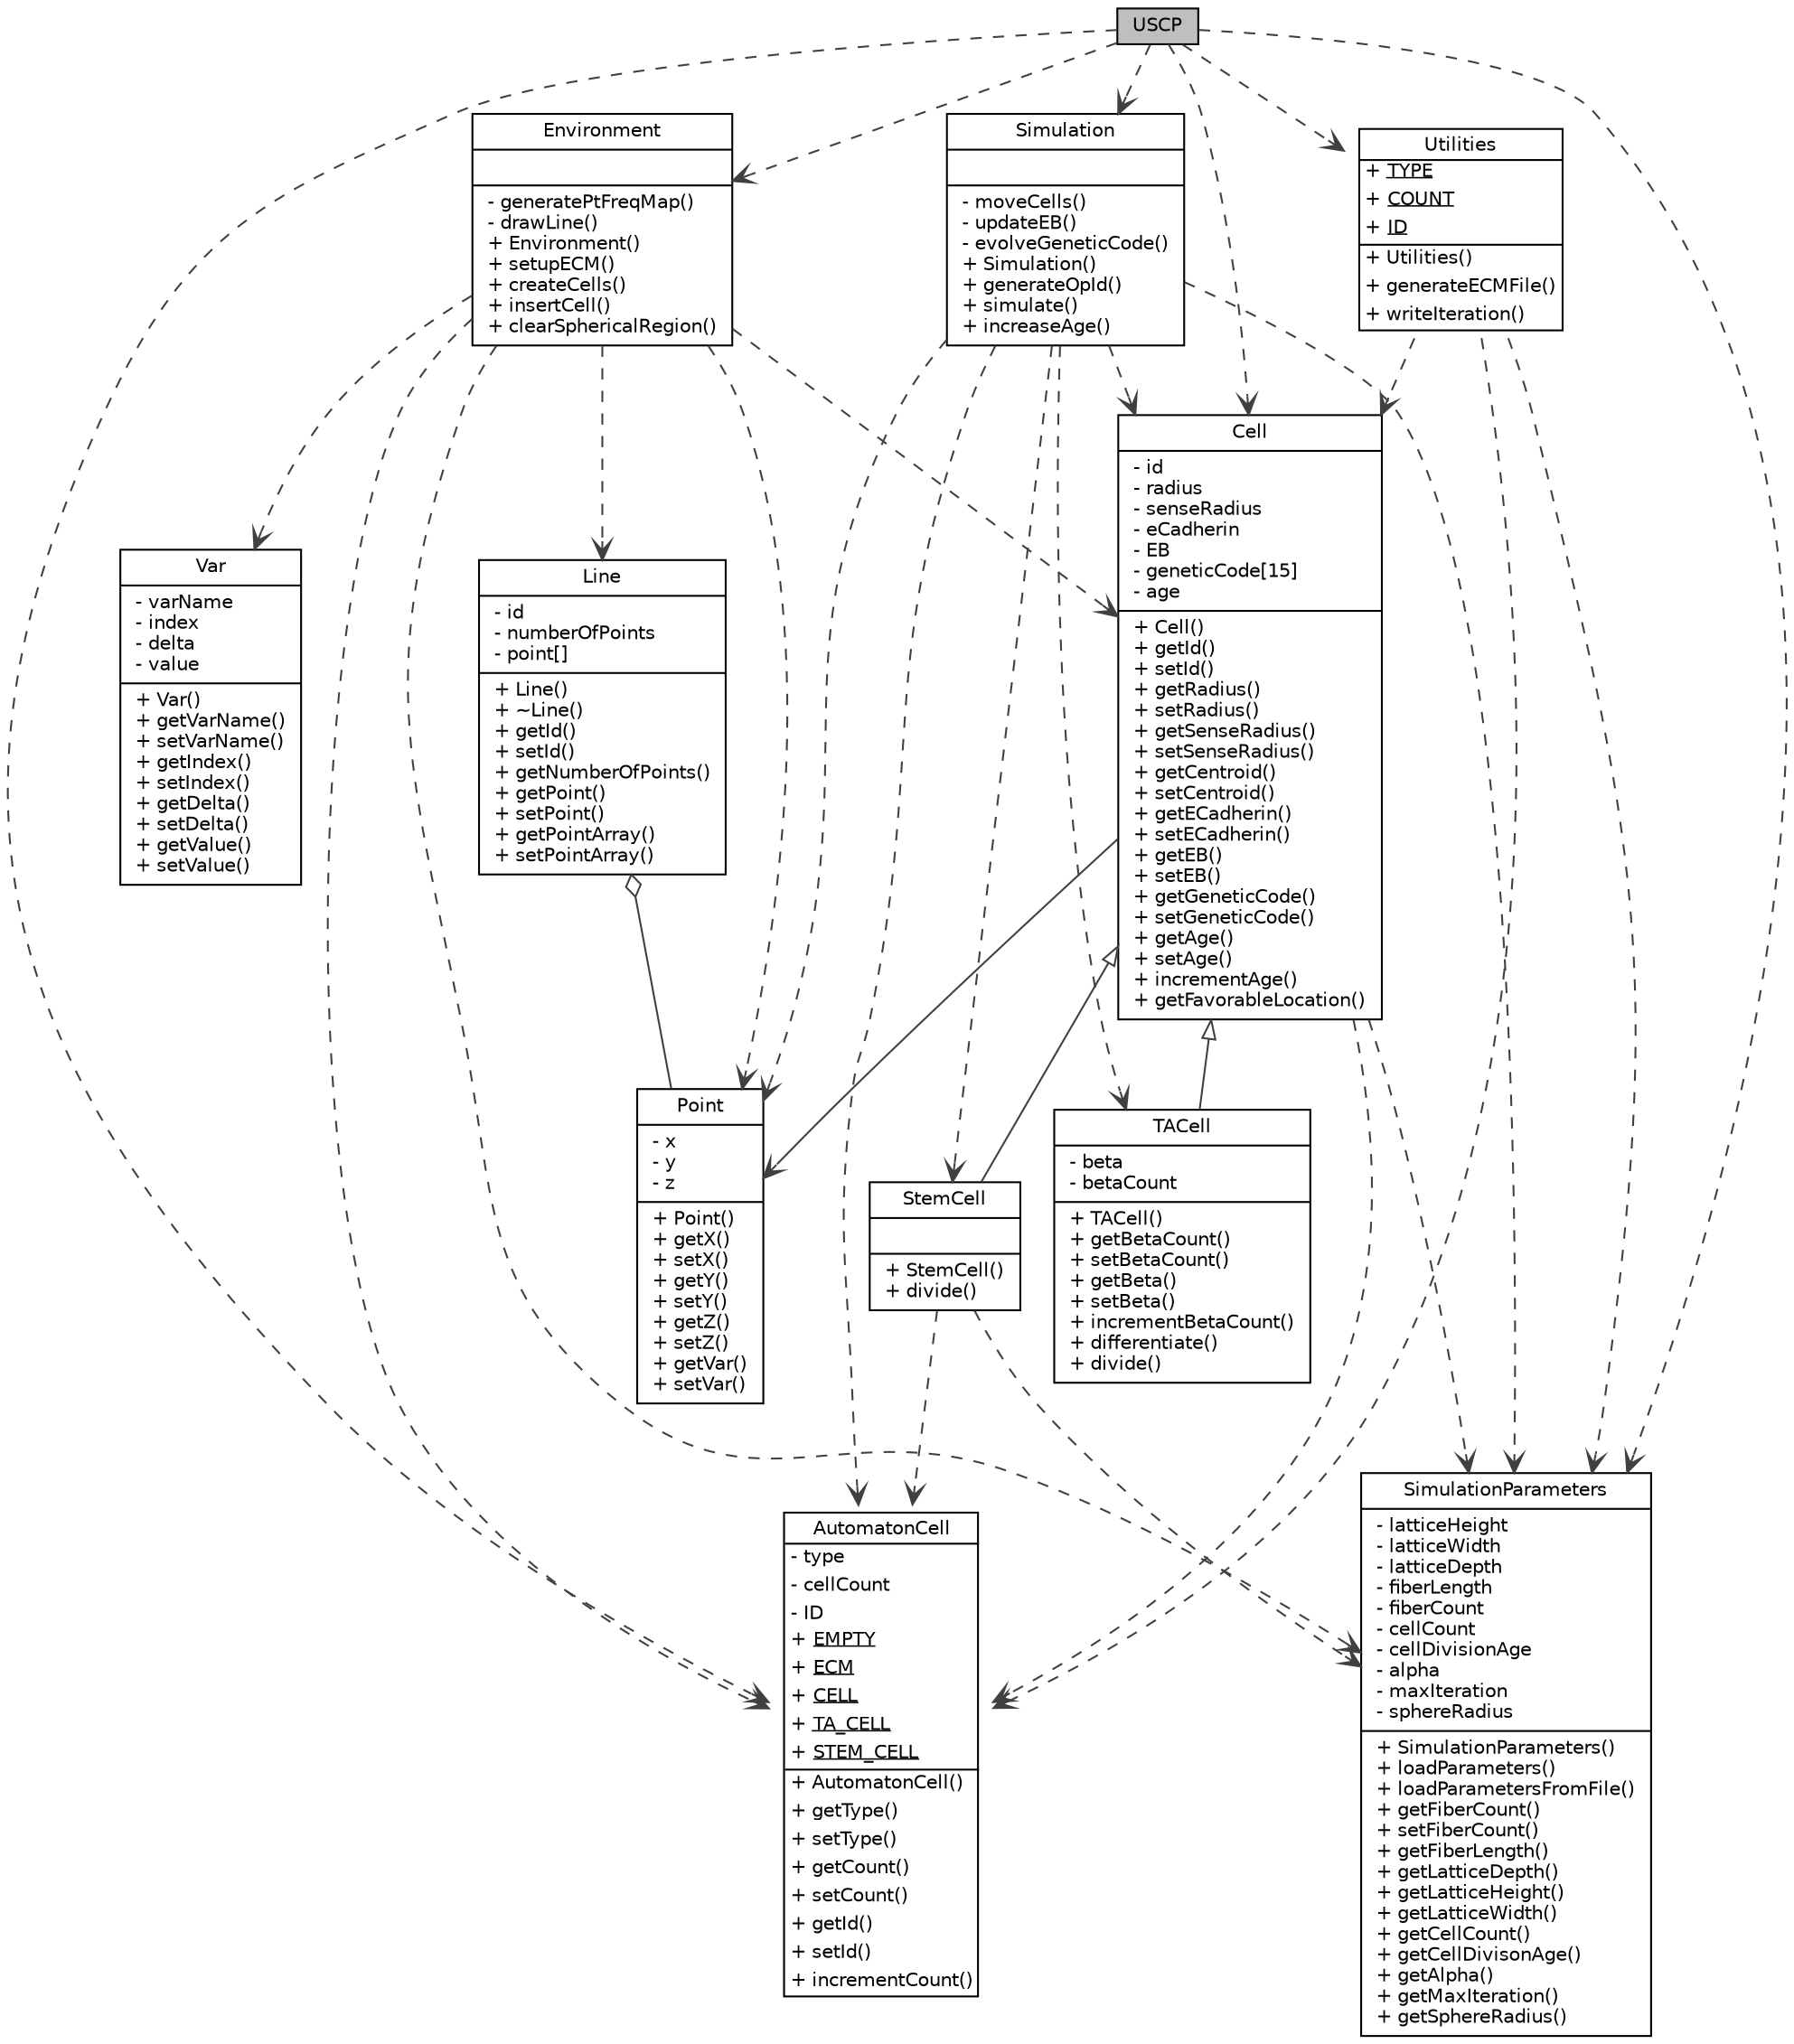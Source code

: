 digraph "Class_Diagram" {
//	size="5.5,9"
	//----------------------------------------------------------------------------------------------
	edge [fontname="Helvetica",fontsize="10",labelfontname="Helvetica",labelfontsize="10"];

node [fontname="Helvetica",fontsize="10",shape=record];
//----------------------------------------------------------------------------------------------

uscp [label="USCP",height=0.2,width=0.4,color="black", fillcolor="grey75", style="filled" fontcolor="black"];

//----------------------------------------------------------------------------------------------
automaton_cell [label=<
<TABLE ALIGN="LEFT" CELLBORDER="0" CELLSPACING="0" >
<TR><TD>AutomatonCell</TD></TR>
<HR/>
<TR><TD ALIGN="LEFT">- type</TD></TR>
<TR><TD ALIGN="LEFT">- cellCount</TD></TR>
<TR><TD ALIGN="LEFT">- ID</TD></TR>
<TR><TD ALIGN="LEFT">+ <u>EMPTY</u></TD></TR>
<TR><TD ALIGN="LEFT">+ <U>ECM</U></TD></TR>
<TR><TD ALIGN="LEFT">+ <U>CELL</U></TD></TR>
<TR><TD ALIGN="LEFT">+ <U>TA_CELL</U></TD></TR>
<TR><TD ALIGN="LEFT">+ <U>STEM_CELL</U></TD></TR>
<HR/>
<TR><TD ALIGN="LEFT">+ AutomatonCell()</TD></TR>
<TR><TD ALIGN="LEFT">+ getType()</TD></TR>
<TR><TD ALIGN="LEFT">+ setType()</TD></TR>
<TR><TD ALIGN="LEFT">+ getCount()</TD></TR>
<TR><TD ALIGN="LEFT">+ setCount()</TD></TR>
<TR><TD ALIGN="LEFT">+ getId()</TD></TR>
<TR><TD ALIGN="LEFT">+ setId()</TD></TR>
<TR><TD ALIGN="LEFT">+ incrementCount()</TD></TR>
</TABLE>
>,shape=plaintext,height=0.2,width=0.4,color="black", fillcolor="white", style="filled" fontcolor="black"];

//----------------------------------------------------------------------------------------------
cell [label="{Cell\n|- id\l- radius\l- senseRadius\l- eCadherin\l- EB\l- geneticCode[15]\l- age\l|+ Cell()\l+ getId()\l+ setId()\l+ getRadius()\l+ setRadius()\l+ getSenseRadius()\l+ setSenseRadius()\l+ getCentroid()\l+ setCentroid()\l+ getECadherin()\l+ setECadherin()\l+ getEB()\l+ setEB()\l+ getGeneticCode()\l+ setGeneticCode()\l+ getAge()\l+ setAge()\l+ incrementAge()\l+ getFavorableLocation()\l}",height=0.2,width=0.4,color="black", fillcolor="white", style="filled" fontcolor="black"];

//----------------------------------------------------------------------------------------------
environment [label="{Environment\n||- generatePtFreqMap()\l- drawLine()\l+ Environment()\l+ setupECM()\l+ createCells()\l+ insertCell()\l+ clearSphericalRegion()\l}",height=0.2,width=0.4,color="black", fillcolor="white", style="filled" fontcolor="black"];

//----------------------------------------------------------------------------------------------
line [label="{Line\n|- id\l- numberOfPoints\l- point[]\l|+ Line()\l+ ~Line()\l+ getId()\l+ setId()\l+ getNumberOfPoints()\l+ getPoint()\l+ setPoint()\l+ getPointArray()\l+ setPointArray()\l}",height=0.2,width=0.4,color="black", fillcolor="white", style="filled" fontcolor="black"];

//----------------------------------------------------------------------------------------------
point [label="{Point\n|- x\l- y\l- z\l|+ Point()\l+ getX()\l+ setX()\l+ getY()\l+ setY()\l+ getZ()\l+ setZ()\l+ getVar()\l+ setVar()\l}",height=0.2,width=0.4,color="black", fillcolor="white", style="filled" fontcolor="black"];

//----------------------------------------------------------------------------------------------
simulation [label="{Simulation\n||- moveCells()\l- updateEB()\l- evolveGeneticCode()\l+ Simulation()\l+ generateOpId()\l+ simulate()\l+ increaseAge()\l}",height=0.2,width=0.4,color="black", fillcolor="white", style="filled" fontcolor="black"];

//----------------------------------------------------------------------------------------------
simulation_param [label="{SimulationParameters\n|- latticeHeight\l- latticeWidth\l- latticeDepth\l- fiberLength\l- fiberCount\l- cellCount\l- cellDivisionAge\l- alpha\l- maxIteration\l- sphereRadius\l|+ SimulationParameters()\l+ loadParameters()\l+ loadParametersFromFile()\l+ getFiberCount()\l+ setFiberCount()\l+ getFiberLength()\l+ getLatticeDepth()\l+ getLatticeHeight()\l+ getLatticeWidth()\l+ getCellCount()\l+ getCellDivisonAge()\l+ getAlpha()\l+ getMaxIteration()\l+ getSphereRadius()\l}",height=0.2,width=0.4,color="black", fillcolor="white", style="filled" fontcolor="black"];

//----------------------------------------------------------------------------------------------
utilities [label=<<TABLE ALIGN="LEFT" CELLBORDER="0" CELLSPACING="0" ><TR><TD>Utilities</TD></TR><HR/><TR><TD ALIGN="LEFT">+ <u>TYPE</u></TD></TR><TR><TD ALIGN="LEFT">+ <U>COUNT</U></TD></TR><TR><TD ALIGN="LEFT">+ <U>ID</U></TD></TR><HR/><TR><TD ALIGN="LEFT">+ Utilities()</TD></TR><TR><TD ALIGN="LEFT">+ generateECMFile()</TD></TR><TR><TD ALIGN="LEFT">+ writeIteration()</TD></TR></TABLE>>,shape=plaintext,height=0.2,width=0.4,color="black", fillcolor="white", style="filled" fontcolor="black"];

//----------------------------------------------------------------------------------------------
var [label="{Var\n|- varName\l- index\l- delta\l- value\l|+ Var()\l+ getVarName()\l+ setVarName()\l+ getIndex()\l+ setIndex()\l+ getDelta()\l+ setDelta()\l+ getValue()\l+ setValue()\l}",height=0.2,width=0.4,color="black", fillcolor="white", style="filled" fontcolor="black"];

//----------------------------------------------------------------------------------------------
stem_cell [label="{StemCell\n||+ StemCell()\l+ divide()\l}",height=0.2,width=0.4,color="black", fillcolor="white", style="filled" fontcolor="black"];

//----------------------------------------------------------------------------------------------
ta_cell [label="{TACell\n|- beta\l- betaCount\l|+ TACell()\l+ getBetaCount()\l+ setBetaCount()\l+ getBeta()\l+ setBeta()\l+ incrementBetaCount()\l+ differentiate()\l+ divide()\l}",height=0.2,width=0.4,color="black", fillcolor="white", style="filled" fontcolor="black"];


//----------------------------------------------------------------------------------------------
uscp -> automaton_cell [color="grey25",fontsize="10",style="dashed" ,fontname="Helvetica",arrowhead=vee];
uscp -> cell [color="grey25",fontsize="10",style="dashed" ,fontname="Helvetica",arrowhead=vee];
uscp -> environment [color="grey25",fontsize="10",style="dashed" ,fontname="Helvetica",arrowhead=vee];
uscp -> simulation [color="grey25",fontsize="10",style="dashed" ,fontname="Helvetica",arrowhead=vee];
uscp -> simulation_param [color="grey25",fontsize="10",style="dashed" ,fontname="Helvetica",arrowhead=vee];
uscp -> utilities [color="grey25",fontsize="10",style="dashed" ,fontname="Helvetica",arrowhead=vee];

cell -> point [color="grey25",fontsize="10",style="solid" ,fontname="Helvetica" arrowhead=vee];
cell -> automaton_cell [color="grey25",fontsize="10",style="dashed" ,fontname="Helvetica",arrowhead=vee];
cell -> simulation_param [color="grey25",fontsize="10",style="dashed" ,fontname="Helvetica",arrowhead=vee];
cell -> stem_cell [color="grey25",fontsize="10",style="solid" ,fontname="Helvetica" dir="back" arrowtail=empty];
cell -> ta_cell [color="grey25",fontsize="10",style="solid" ,fontname="Helvetica" dir="back" arrowtail=empty];

environment -> automaton_cell [color="grey25",fontsize="10",style="dashed" ,fontname="Helvetica",arrowhead=vee];
environment -> cell [color="grey25",fontsize="10",style="dashed" ,fontname="Helvetica",arrowhead=vee];
environment -> line [color="grey25",fontsize="10",style="dashed" ,fontname="Helvetica",arrowhead=vee];
environment -> point [color="grey25",fontsize="10",style="dashed" ,fontname="Helvetica",arrowhead=vee];
environment -> simulation_param [color="grey25",fontsize="10",style="dashed" ,fontname="Helvetica",arrowhead=vee];
environment -> var [color="grey25",fontsize="10",style="dashed" ,fontname="Helvetica",arrowhead=vee];

line -> point [color="grey25",fontsize="10",style="solid" ,fontname="Helvetica" dir="back" arrowtail=ediamond];

simulation -> automaton_cell [color="grey25",fontsize="10",style="dashed" ,fontname="Helvetica",arrowhead=vee];
simulation -> cell [color="grey25",fontsize="10",style="dashed" ,fontname="Helvetica",arrowhead=vee];
simulation -> point [color="grey25",fontsize="10",style="dashed" ,fontname="Helvetica",arrowhead=vee];
simulation -> simulation_param [color="grey25",fontsize="10",style="dashed" ,fontname="Helvetica",arrowhead=vee];
simulation -> stem_cell [color="grey25",fontsize="10",style="dashed" ,fontname="Helvetica",arrowhead=vee];
simulation -> ta_cell [color="grey25",fontsize="10",style="dashed" ,fontname="Helvetica",arrowhead=vee];

utilities -> automaton_cell [color="grey25",fontsize="10",style="dashed" ,fontname="Helvetica",arrowhead=vee];
utilities -> simulation_param [color="grey25",fontsize="10",style="dashed" ,fontname="Helvetica",arrowhead=vee];
utilities -> cell [color="grey25",fontsize="10",style="dashed" ,fontname="Helvetica",arrowhead=vee];

stem_cell -> automaton_cell [color="grey25",fontsize="10",style="dashed" ,fontname="Helvetica",arrowhead=vee];
stem_cell -> simulation_param [color="grey25",fontsize="10",style="dashed" ,fontname="Helvetica",arrowhead=vee];

}




